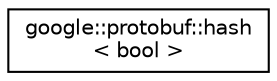 digraph "类继承关系图"
{
 // LATEX_PDF_SIZE
  edge [fontname="Helvetica",fontsize="10",labelfontname="Helvetica",labelfontsize="10"];
  node [fontname="Helvetica",fontsize="10",shape=record];
  rankdir="LR";
  Node0 [label="google::protobuf::hash\l\< bool \>",height=0.2,width=0.4,color="black", fillcolor="white", style="filled",URL="$structgoogle_1_1protobuf_1_1hash_3_01bool_01_4.html",tooltip=" "];
}
